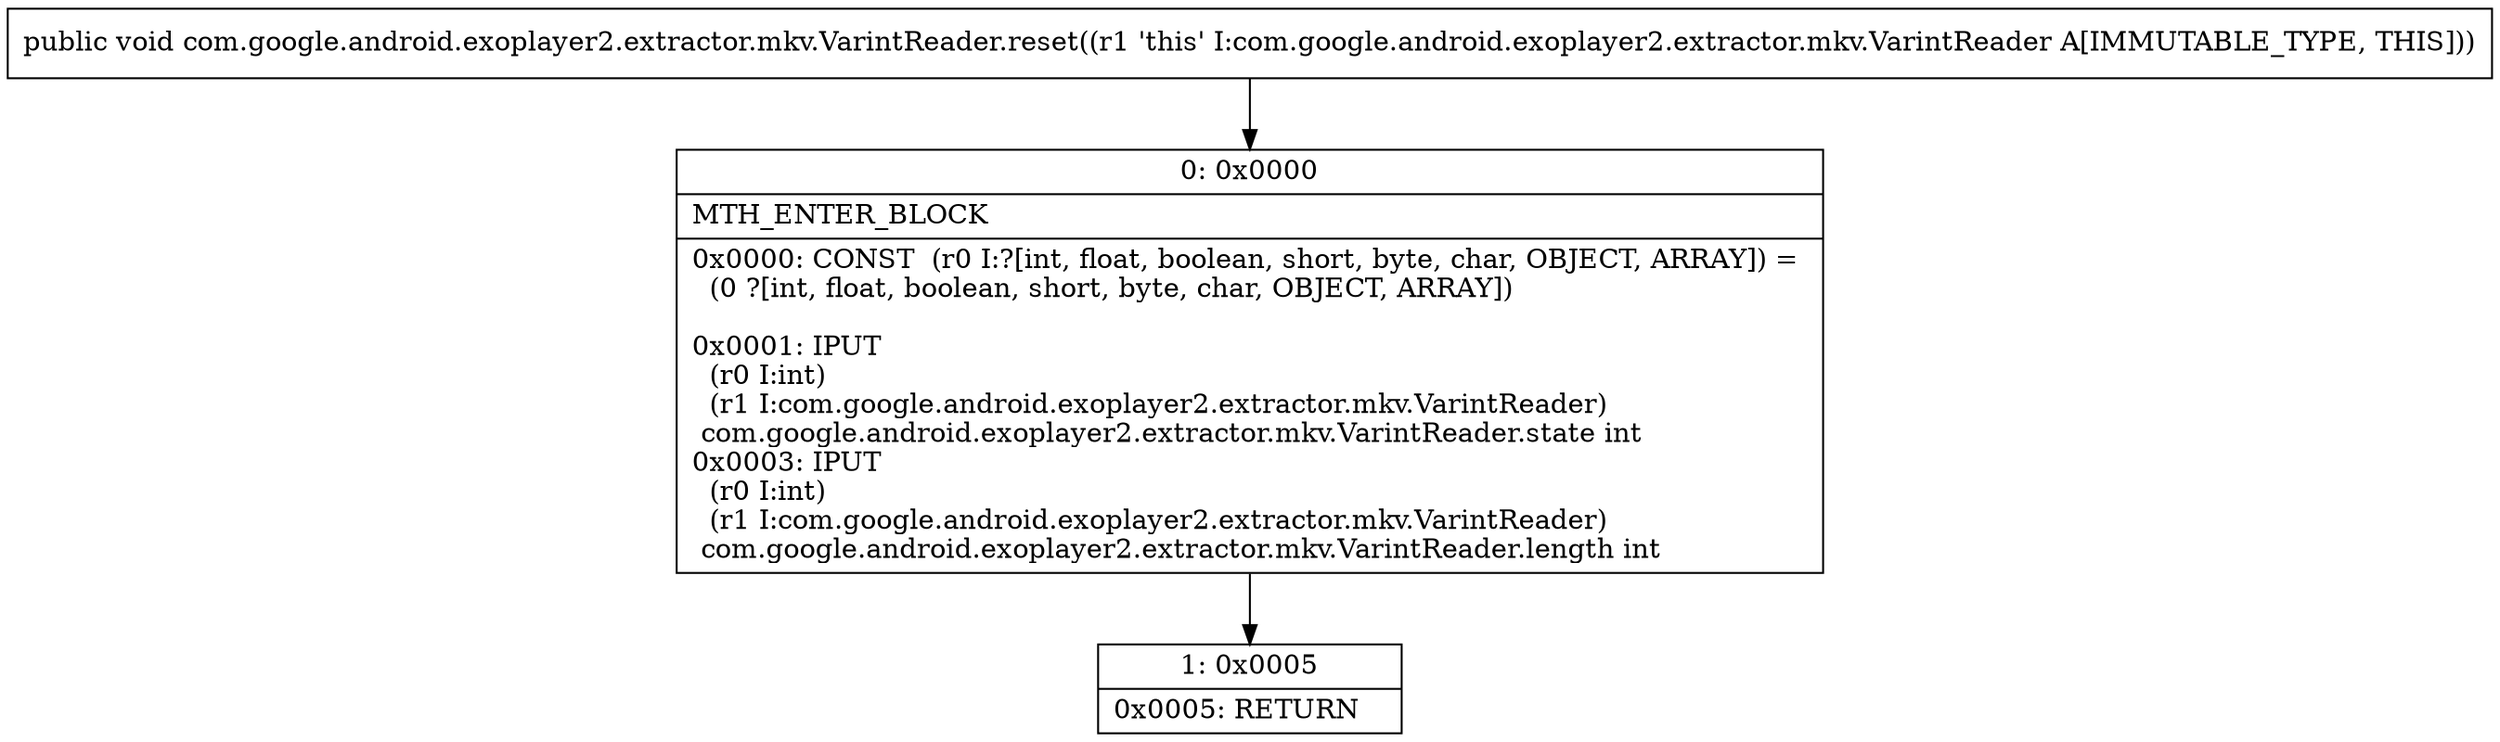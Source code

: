 digraph "CFG forcom.google.android.exoplayer2.extractor.mkv.VarintReader.reset()V" {
Node_0 [shape=record,label="{0\:\ 0x0000|MTH_ENTER_BLOCK\l|0x0000: CONST  (r0 I:?[int, float, boolean, short, byte, char, OBJECT, ARRAY]) = \l  (0 ?[int, float, boolean, short, byte, char, OBJECT, ARRAY])\l \l0x0001: IPUT  \l  (r0 I:int)\l  (r1 I:com.google.android.exoplayer2.extractor.mkv.VarintReader)\l com.google.android.exoplayer2.extractor.mkv.VarintReader.state int \l0x0003: IPUT  \l  (r0 I:int)\l  (r1 I:com.google.android.exoplayer2.extractor.mkv.VarintReader)\l com.google.android.exoplayer2.extractor.mkv.VarintReader.length int \l}"];
Node_1 [shape=record,label="{1\:\ 0x0005|0x0005: RETURN   \l}"];
MethodNode[shape=record,label="{public void com.google.android.exoplayer2.extractor.mkv.VarintReader.reset((r1 'this' I:com.google.android.exoplayer2.extractor.mkv.VarintReader A[IMMUTABLE_TYPE, THIS])) }"];
MethodNode -> Node_0;
Node_0 -> Node_1;
}

